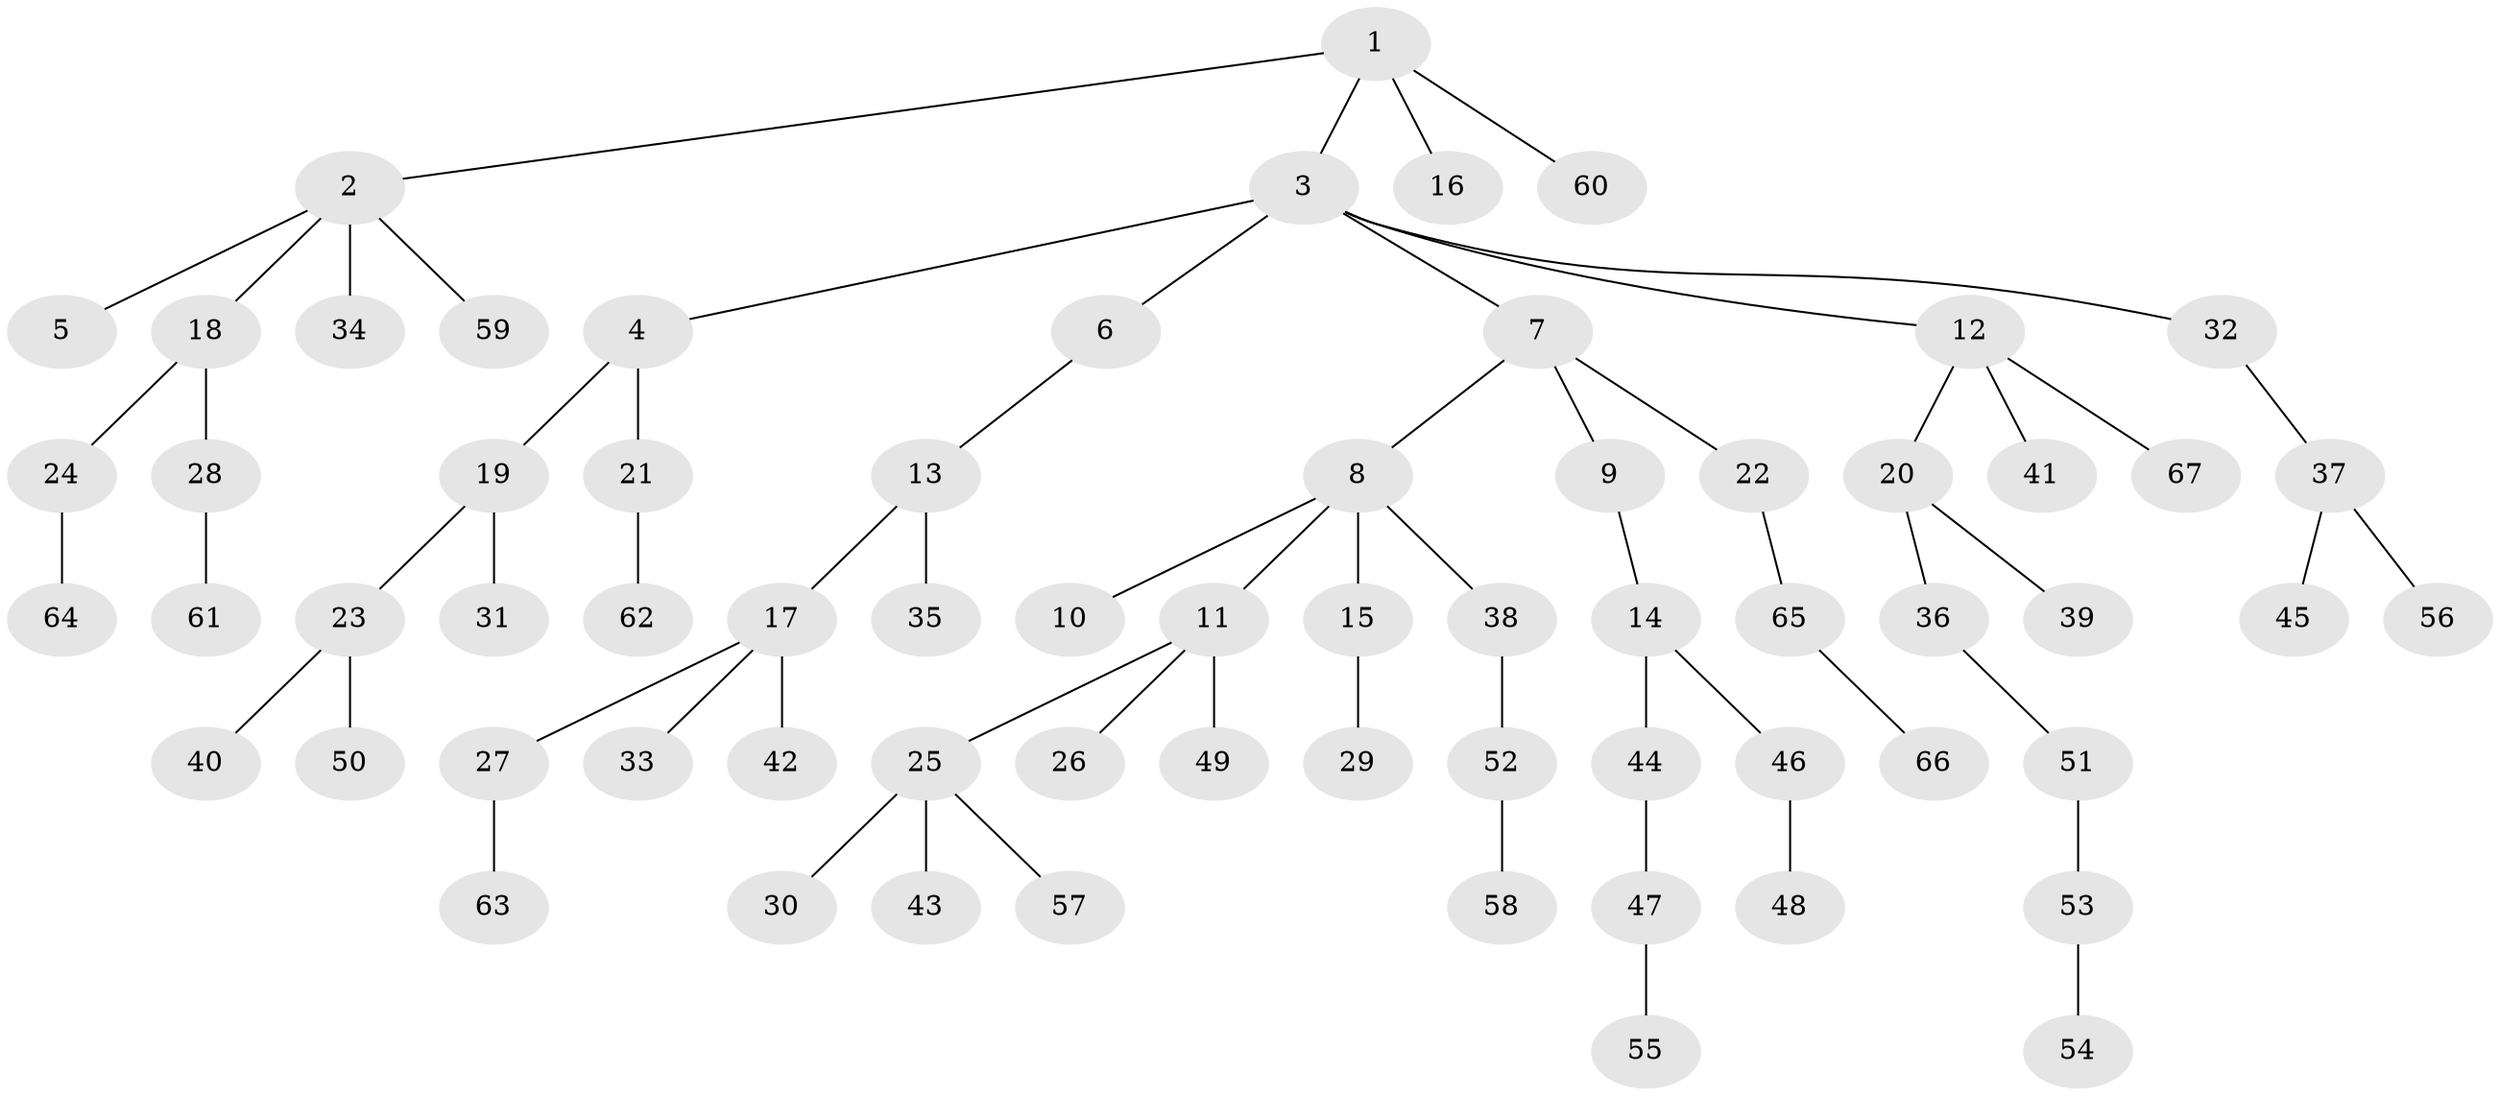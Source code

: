 // Generated by graph-tools (version 1.1) at 2025/11/02/27/25 16:11:29]
// undirected, 67 vertices, 66 edges
graph export_dot {
graph [start="1"]
  node [color=gray90,style=filled];
  1;
  2;
  3;
  4;
  5;
  6;
  7;
  8;
  9;
  10;
  11;
  12;
  13;
  14;
  15;
  16;
  17;
  18;
  19;
  20;
  21;
  22;
  23;
  24;
  25;
  26;
  27;
  28;
  29;
  30;
  31;
  32;
  33;
  34;
  35;
  36;
  37;
  38;
  39;
  40;
  41;
  42;
  43;
  44;
  45;
  46;
  47;
  48;
  49;
  50;
  51;
  52;
  53;
  54;
  55;
  56;
  57;
  58;
  59;
  60;
  61;
  62;
  63;
  64;
  65;
  66;
  67;
  1 -- 2;
  1 -- 3;
  1 -- 16;
  1 -- 60;
  2 -- 5;
  2 -- 18;
  2 -- 34;
  2 -- 59;
  3 -- 4;
  3 -- 6;
  3 -- 7;
  3 -- 12;
  3 -- 32;
  4 -- 19;
  4 -- 21;
  6 -- 13;
  7 -- 8;
  7 -- 9;
  7 -- 22;
  8 -- 10;
  8 -- 11;
  8 -- 15;
  8 -- 38;
  9 -- 14;
  11 -- 25;
  11 -- 26;
  11 -- 49;
  12 -- 20;
  12 -- 41;
  12 -- 67;
  13 -- 17;
  13 -- 35;
  14 -- 44;
  14 -- 46;
  15 -- 29;
  17 -- 27;
  17 -- 33;
  17 -- 42;
  18 -- 24;
  18 -- 28;
  19 -- 23;
  19 -- 31;
  20 -- 36;
  20 -- 39;
  21 -- 62;
  22 -- 65;
  23 -- 40;
  23 -- 50;
  24 -- 64;
  25 -- 30;
  25 -- 43;
  25 -- 57;
  27 -- 63;
  28 -- 61;
  32 -- 37;
  36 -- 51;
  37 -- 45;
  37 -- 56;
  38 -- 52;
  44 -- 47;
  46 -- 48;
  47 -- 55;
  51 -- 53;
  52 -- 58;
  53 -- 54;
  65 -- 66;
}
